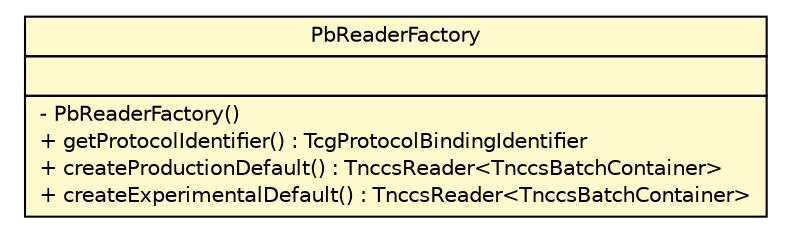 #!/usr/local/bin/dot
#
# Class diagram 
# Generated by UMLGraph version R5_6 (http://www.umlgraph.org/)
#

digraph G {
	edge [fontname="Helvetica",fontsize=10,labelfontname="Helvetica",labelfontsize=10];
	node [fontname="Helvetica",fontsize=10,shape=plaintext];
	nodesep=0.25;
	ranksep=0.5;
	// org.ietf.nea.pb.serialize.reader.bytebuffer.PbReaderFactory
	c131016 [label=<<table title="org.ietf.nea.pb.serialize.reader.bytebuffer.PbReaderFactory" border="0" cellborder="1" cellspacing="0" cellpadding="2" port="p" bgcolor="lemonChiffon" href="./PbReaderFactory.html">
		<tr><td><table border="0" cellspacing="0" cellpadding="1">
<tr><td align="center" balign="center"> PbReaderFactory </td></tr>
		</table></td></tr>
		<tr><td><table border="0" cellspacing="0" cellpadding="1">
<tr><td align="left" balign="left">  </td></tr>
		</table></td></tr>
		<tr><td><table border="0" cellspacing="0" cellpadding="1">
<tr><td align="left" balign="left"> - PbReaderFactory() </td></tr>
<tr><td align="left" balign="left"> + getProtocolIdentifier() : TcgProtocolBindingIdentifier </td></tr>
<tr><td align="left" balign="left"> + createProductionDefault() : TnccsReader&lt;TnccsBatchContainer&gt; </td></tr>
<tr><td align="left" balign="left"> + createExperimentalDefault() : TnccsReader&lt;TnccsBatchContainer&gt; </td></tr>
		</table></td></tr>
		</table>>, URL="./PbReaderFactory.html", fontname="Helvetica", fontcolor="black", fontsize=10.0];
}

